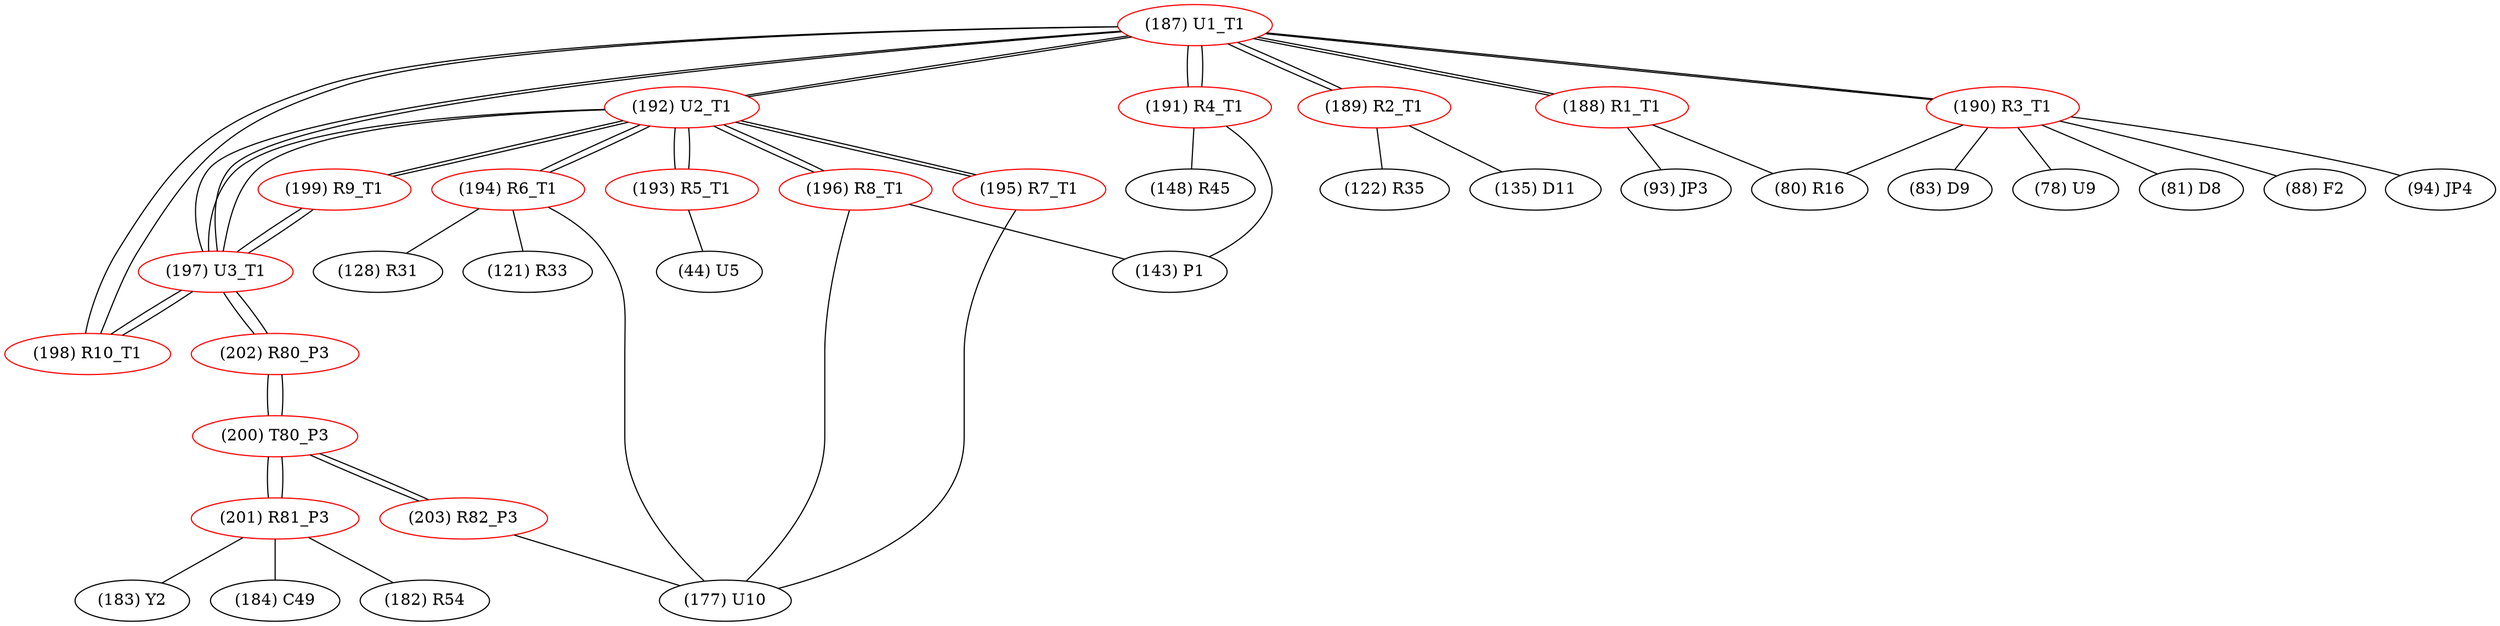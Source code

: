 graph {
	187 [label="(187) U1_T1" color=red]
	192 [label="(192) U2_T1"]
	197 [label="(197) U3_T1"]
	198 [label="(198) R10_T1"]
	191 [label="(191) R4_T1"]
	189 [label="(189) R2_T1"]
	190 [label="(190) R3_T1"]
	188 [label="(188) R1_T1"]
	188 [label="(188) R1_T1" color=red]
	80 [label="(80) R16"]
	93 [label="(93) JP3"]
	187 [label="(187) U1_T1"]
	189 [label="(189) R2_T1" color=red]
	135 [label="(135) D11"]
	122 [label="(122) R35"]
	187 [label="(187) U1_T1"]
	190 [label="(190) R3_T1" color=red]
	88 [label="(88) F2"]
	94 [label="(94) JP4"]
	83 [label="(83) D9"]
	78 [label="(78) U9"]
	81 [label="(81) D8"]
	80 [label="(80) R16"]
	187 [label="(187) U1_T1"]
	191 [label="(191) R4_T1" color=red]
	148 [label="(148) R45"]
	143 [label="(143) P1"]
	187 [label="(187) U1_T1"]
	192 [label="(192) U2_T1" color=red]
	195 [label="(195) R7_T1"]
	196 [label="(196) R8_T1"]
	193 [label="(193) R5_T1"]
	194 [label="(194) R6_T1"]
	197 [label="(197) U3_T1"]
	187 [label="(187) U1_T1"]
	199 [label="(199) R9_T1"]
	193 [label="(193) R5_T1" color=red]
	44 [label="(44) U5"]
	192 [label="(192) U2_T1"]
	194 [label="(194) R6_T1" color=red]
	128 [label="(128) R31"]
	177 [label="(177) U10"]
	121 [label="(121) R33"]
	192 [label="(192) U2_T1"]
	195 [label="(195) R7_T1" color=red]
	177 [label="(177) U10"]
	192 [label="(192) U2_T1"]
	196 [label="(196) R8_T1" color=red]
	177 [label="(177) U10"]
	143 [label="(143) P1"]
	192 [label="(192) U2_T1"]
	197 [label="(197) U3_T1" color=red]
	192 [label="(192) U2_T1"]
	187 [label="(187) U1_T1"]
	199 [label="(199) R9_T1"]
	198 [label="(198) R10_T1"]
	202 [label="(202) R80_P3"]
	198 [label="(198) R10_T1" color=red]
	197 [label="(197) U3_T1"]
	187 [label="(187) U1_T1"]
	199 [label="(199) R9_T1" color=red]
	192 [label="(192) U2_T1"]
	197 [label="(197) U3_T1"]
	200 [label="(200) T80_P3" color=red]
	201 [label="(201) R81_P3"]
	203 [label="(203) R82_P3"]
	202 [label="(202) R80_P3"]
	201 [label="(201) R81_P3" color=red]
	183 [label="(183) Y2"]
	184 [label="(184) C49"]
	182 [label="(182) R54"]
	200 [label="(200) T80_P3"]
	202 [label="(202) R80_P3" color=red]
	197 [label="(197) U3_T1"]
	200 [label="(200) T80_P3"]
	203 [label="(203) R82_P3" color=red]
	177 [label="(177) U10"]
	200 [label="(200) T80_P3"]
	187 -- 192
	187 -- 197
	187 -- 198
	187 -- 191
	187 -- 189
	187 -- 190
	187 -- 188
	188 -- 80
	188 -- 93
	188 -- 187
	189 -- 135
	189 -- 122
	189 -- 187
	190 -- 88
	190 -- 94
	190 -- 83
	190 -- 78
	190 -- 81
	190 -- 80
	190 -- 187
	191 -- 148
	191 -- 143
	191 -- 187
	192 -- 195
	192 -- 196
	192 -- 193
	192 -- 194
	192 -- 197
	192 -- 187
	192 -- 199
	193 -- 44
	193 -- 192
	194 -- 128
	194 -- 177
	194 -- 121
	194 -- 192
	195 -- 177
	195 -- 192
	196 -- 177
	196 -- 143
	196 -- 192
	197 -- 192
	197 -- 187
	197 -- 199
	197 -- 198
	197 -- 202
	198 -- 197
	198 -- 187
	199 -- 192
	199 -- 197
	200 -- 201
	200 -- 203
	200 -- 202
	201 -- 183
	201 -- 184
	201 -- 182
	201 -- 200
	202 -- 197
	202 -- 200
	203 -- 177
	203 -- 200
}